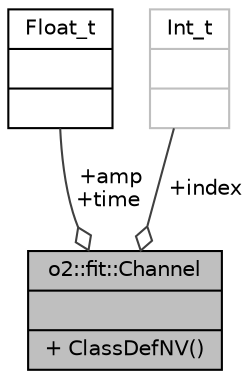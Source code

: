 digraph "o2::fit::Channel"
{
 // INTERACTIVE_SVG=YES
  bgcolor="transparent";
  edge [fontname="Helvetica",fontsize="10",labelfontname="Helvetica",labelfontsize="10"];
  node [fontname="Helvetica",fontsize="10",shape=record];
  Node1 [label="{o2::fit::Channel\n||+ ClassDefNV()\l}",height=0.2,width=0.4,color="black", fillcolor="grey75", style="filled" fontcolor="black"];
  Node2 -> Node1 [color="grey25",fontsize="10",style="solid",label=" +amp\n+time" ,arrowhead="odiamond",fontname="Helvetica"];
  Node2 [label="{Float_t\n||}",height=0.2,width=0.4,color="black",URL="$d9/d7d/classFloat__t.html"];
  Node3 -> Node1 [color="grey25",fontsize="10",style="solid",label=" +index" ,arrowhead="odiamond",fontname="Helvetica"];
  Node3 [label="{Int_t\n||}",height=0.2,width=0.4,color="grey75"];
}
